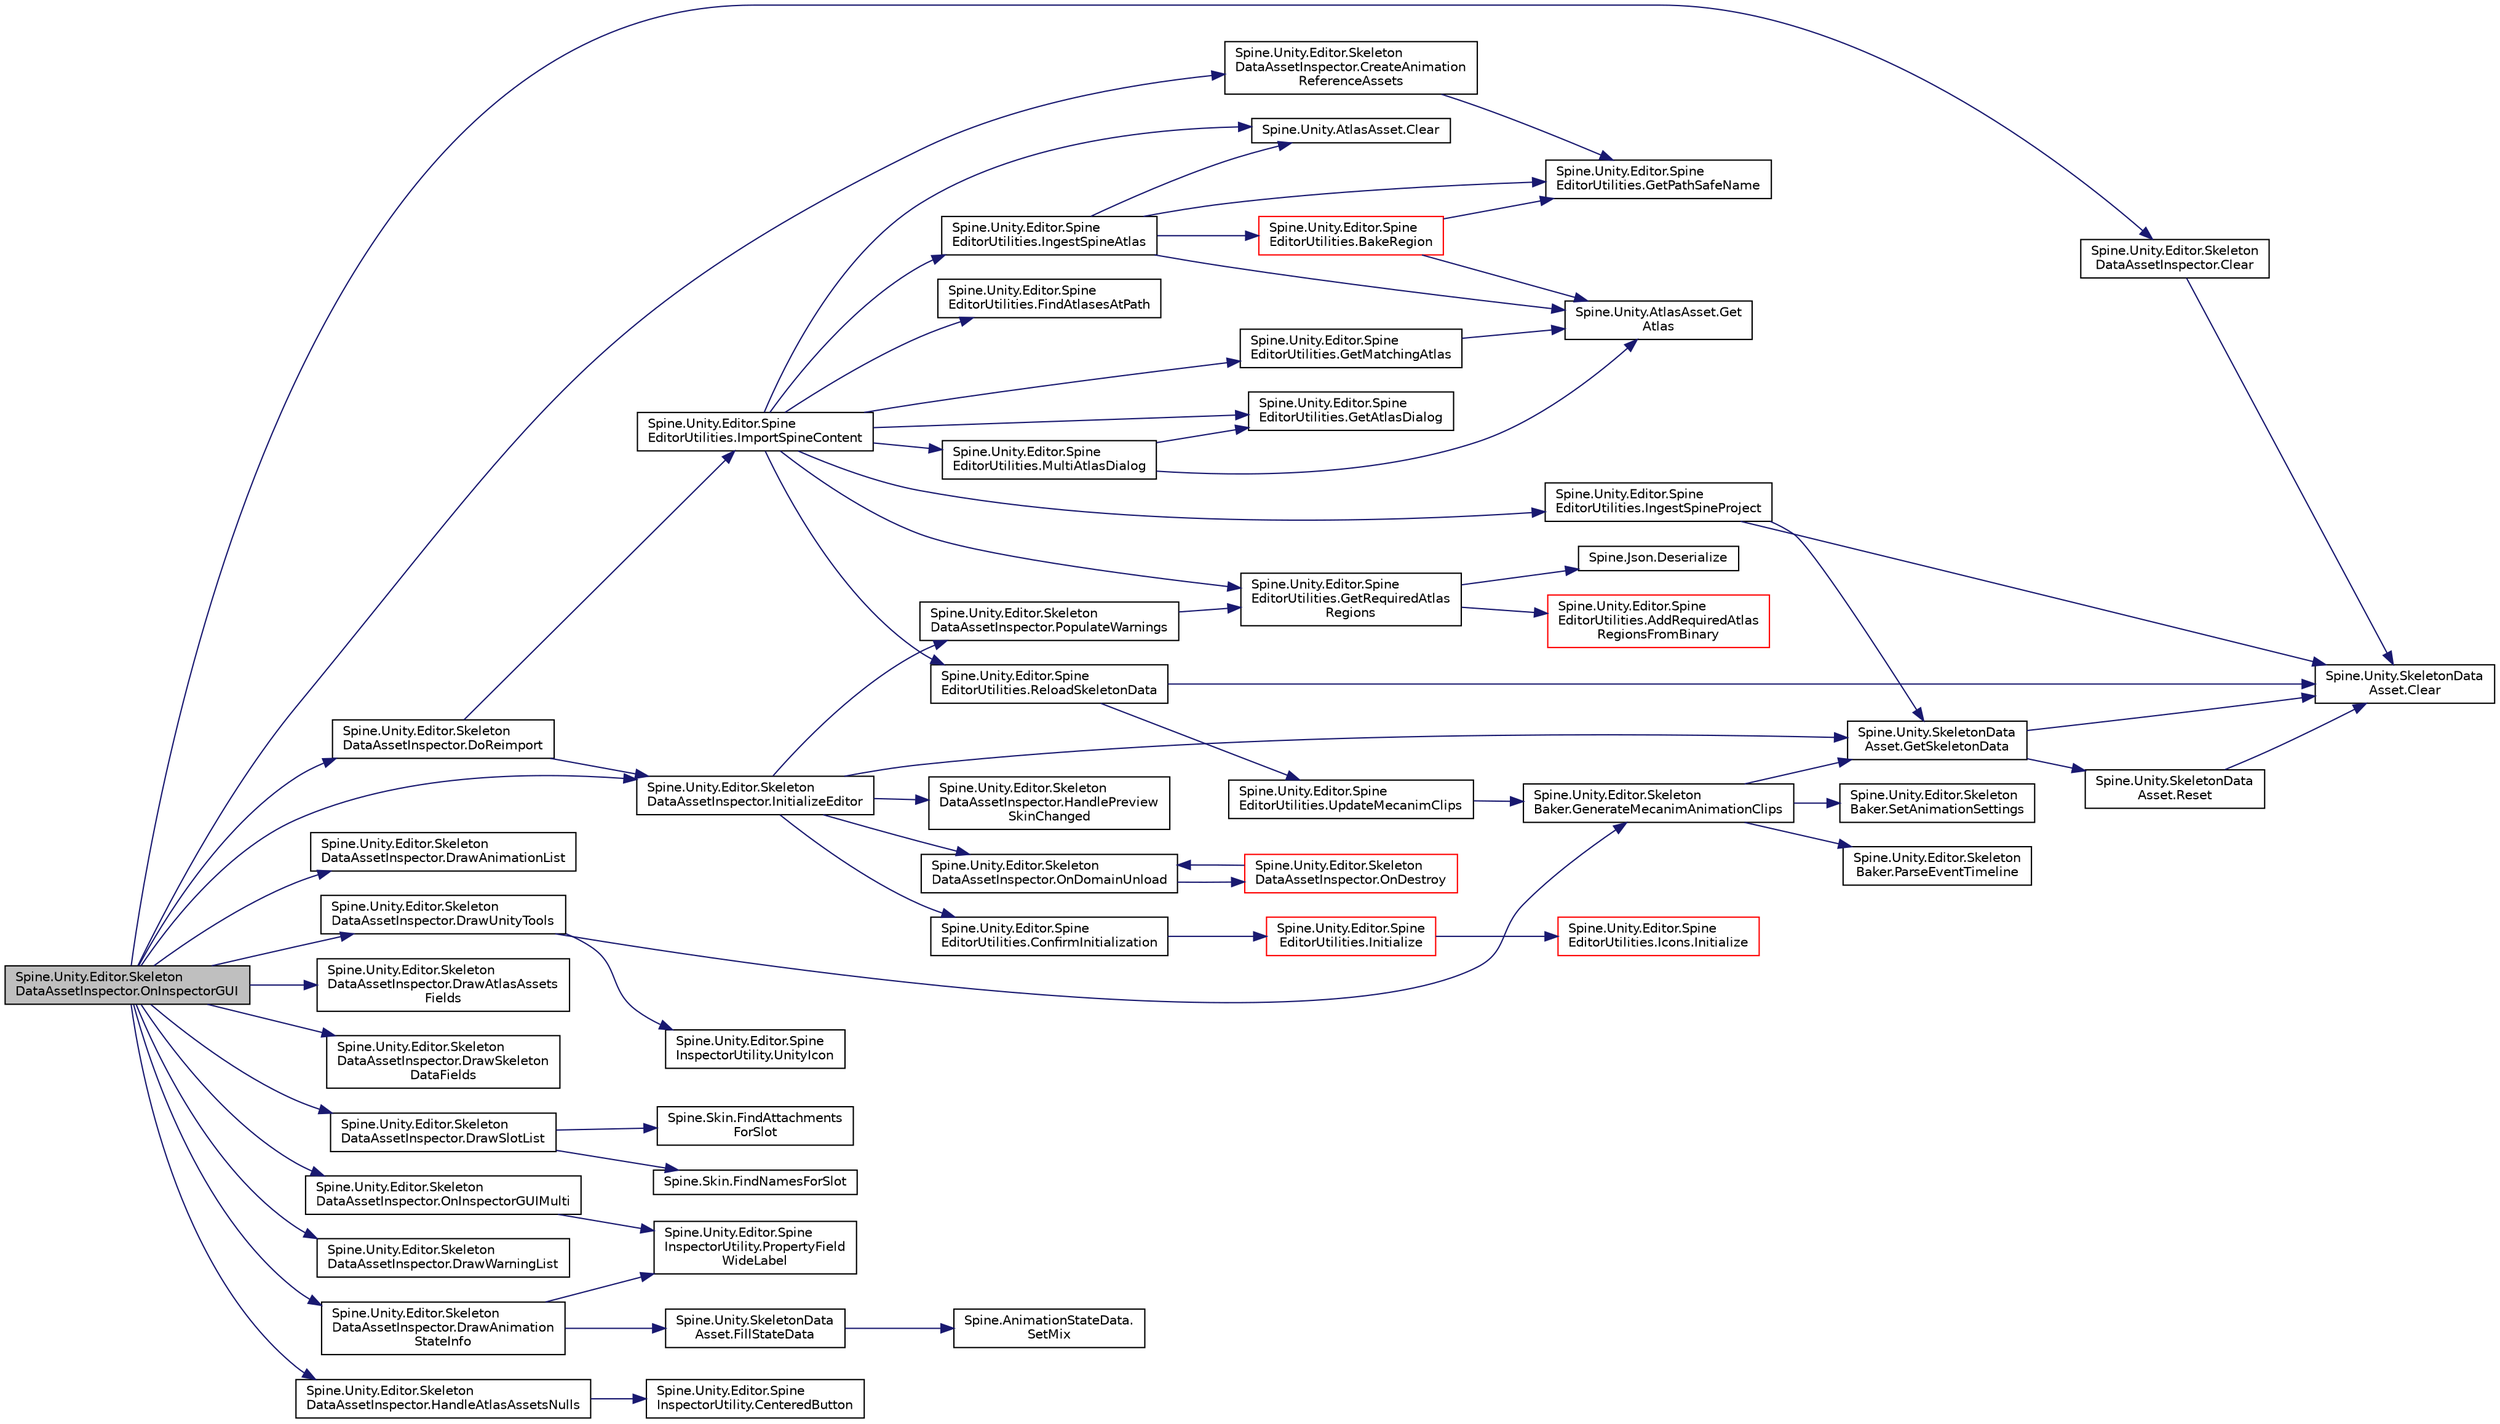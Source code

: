 digraph "Spine.Unity.Editor.SkeletonDataAssetInspector.OnInspectorGUI"
{
 // LATEX_PDF_SIZE
  edge [fontname="Helvetica",fontsize="10",labelfontname="Helvetica",labelfontsize="10"];
  node [fontname="Helvetica",fontsize="10",shape=record];
  rankdir="LR";
  Node1 [label="Spine.Unity.Editor.Skeleton\lDataAssetInspector.OnInspectorGUI",height=0.2,width=0.4,color="black", fillcolor="grey75", style="filled", fontcolor="black",tooltip=" "];
  Node1 -> Node2 [color="midnightblue",fontsize="10",style="solid",fontname="Helvetica"];
  Node2 [label="Spine.Unity.Editor.Skeleton\lDataAssetInspector.Clear",height=0.2,width=0.4,color="black", fillcolor="white", style="filled",URL="$class_spine_1_1_unity_1_1_editor_1_1_skeleton_data_asset_inspector.html#ace53a199bef5da65dd6765210268f89f",tooltip=" "];
  Node2 -> Node3 [color="midnightblue",fontsize="10",style="solid",fontname="Helvetica"];
  Node3 [label="Spine.Unity.SkeletonData\lAsset.Clear",height=0.2,width=0.4,color="black", fillcolor="white", style="filled",URL="$class_spine_1_1_unity_1_1_skeleton_data_asset.html#a0609f106c8b6f209cdcc696dc7ef5361",tooltip=" "];
  Node1 -> Node4 [color="midnightblue",fontsize="10",style="solid",fontname="Helvetica"];
  Node4 [label="Spine.Unity.Editor.Skeleton\lDataAssetInspector.CreateAnimation\lReferenceAssets",height=0.2,width=0.4,color="black", fillcolor="white", style="filled",URL="$class_spine_1_1_unity_1_1_editor_1_1_skeleton_data_asset_inspector.html#a1f22c26305d11baf52b5689c67078dc0",tooltip=" "];
  Node4 -> Node5 [color="midnightblue",fontsize="10",style="solid",fontname="Helvetica"];
  Node5 [label="Spine.Unity.Editor.Spine\lEditorUtilities.GetPathSafeName",height=0.2,width=0.4,color="black", fillcolor="white", style="filled",URL="$class_spine_1_1_unity_1_1_editor_1_1_spine_editor_utilities.html#a8d003dcd3b27b0e5008ba183850908a2",tooltip=" "];
  Node1 -> Node6 [color="midnightblue",fontsize="10",style="solid",fontname="Helvetica"];
  Node6 [label="Spine.Unity.Editor.Skeleton\lDataAssetInspector.DoReimport",height=0.2,width=0.4,color="black", fillcolor="white", style="filled",URL="$class_spine_1_1_unity_1_1_editor_1_1_skeleton_data_asset_inspector.html#a4736500b9b0f9559591229d9525a53ba",tooltip=" "];
  Node6 -> Node7 [color="midnightblue",fontsize="10",style="solid",fontname="Helvetica"];
  Node7 [label="Spine.Unity.Editor.Spine\lEditorUtilities.ImportSpineContent",height=0.2,width=0.4,color="black", fillcolor="white", style="filled",URL="$class_spine_1_1_unity_1_1_editor_1_1_spine_editor_utilities.html#a2099f3638c64bfdd227a85845af5b515",tooltip=" "];
  Node7 -> Node8 [color="midnightblue",fontsize="10",style="solid",fontname="Helvetica"];
  Node8 [label="Spine.Unity.AtlasAsset.Clear",height=0.2,width=0.4,color="black", fillcolor="white", style="filled",URL="$class_spine_1_1_unity_1_1_atlas_asset.html#a894985e7d0b0120e7df773ad9c3b3d5d",tooltip=" "];
  Node7 -> Node9 [color="midnightblue",fontsize="10",style="solid",fontname="Helvetica"];
  Node9 [label="Spine.Unity.Editor.Spine\lEditorUtilities.FindAtlasesAtPath",height=0.2,width=0.4,color="black", fillcolor="white", style="filled",URL="$class_spine_1_1_unity_1_1_editor_1_1_spine_editor_utilities.html#aa4c8b469ae5221634c7aed5fa795873b",tooltip=" "];
  Node7 -> Node10 [color="midnightblue",fontsize="10",style="solid",fontname="Helvetica"];
  Node10 [label="Spine.Unity.Editor.Spine\lEditorUtilities.GetAtlasDialog",height=0.2,width=0.4,color="black", fillcolor="white", style="filled",URL="$class_spine_1_1_unity_1_1_editor_1_1_spine_editor_utilities.html#acb312fb96888bf979e2b43fbdf2c054f",tooltip=" "];
  Node7 -> Node11 [color="midnightblue",fontsize="10",style="solid",fontname="Helvetica"];
  Node11 [label="Spine.Unity.Editor.Spine\lEditorUtilities.GetMatchingAtlas",height=0.2,width=0.4,color="black", fillcolor="white", style="filled",URL="$class_spine_1_1_unity_1_1_editor_1_1_spine_editor_utilities.html#aac1e230a6f30a9d684d546d3b5121775",tooltip=" "];
  Node11 -> Node12 [color="midnightblue",fontsize="10",style="solid",fontname="Helvetica"];
  Node12 [label="Spine.Unity.AtlasAsset.Get\lAtlas",height=0.2,width=0.4,color="black", fillcolor="white", style="filled",URL="$class_spine_1_1_unity_1_1_atlas_asset.html#a111c9de65f185cd47e09d0275468e824",tooltip="The atlas or null if it could not be loaded."];
  Node7 -> Node13 [color="midnightblue",fontsize="10",style="solid",fontname="Helvetica"];
  Node13 [label="Spine.Unity.Editor.Spine\lEditorUtilities.GetRequiredAtlas\lRegions",height=0.2,width=0.4,color="black", fillcolor="white", style="filled",URL="$class_spine_1_1_unity_1_1_editor_1_1_spine_editor_utilities.html#a66ccff00a4c92e84bba62f9f4c63e0ab",tooltip=" "];
  Node13 -> Node14 [color="midnightblue",fontsize="10",style="solid",fontname="Helvetica"];
  Node14 [label="Spine.Unity.Editor.Spine\lEditorUtilities.AddRequiredAtlas\lRegionsFromBinary",height=0.2,width=0.4,color="red", fillcolor="white", style="filled",URL="$class_spine_1_1_unity_1_1_editor_1_1_spine_editor_utilities.html#a402facc75ebd4b49e2d6699ebfa0685f",tooltip=" "];
  Node13 -> Node16 [color="midnightblue",fontsize="10",style="solid",fontname="Helvetica"];
  Node16 [label="Spine.Json.Deserialize",height=0.2,width=0.4,color="black", fillcolor="white", style="filled",URL="$class_spine_1_1_json.html#af98b2062414586e649da25e7db85b3b6",tooltip=" "];
  Node7 -> Node17 [color="midnightblue",fontsize="10",style="solid",fontname="Helvetica"];
  Node17 [label="Spine.Unity.Editor.Spine\lEditorUtilities.IngestSpineAtlas",height=0.2,width=0.4,color="black", fillcolor="white", style="filled",URL="$class_spine_1_1_unity_1_1_editor_1_1_spine_editor_utilities.html#aab0b6f6373cf183b10c2517b4e4e26ca",tooltip=" "];
  Node17 -> Node18 [color="midnightblue",fontsize="10",style="solid",fontname="Helvetica"];
  Node18 [label="Spine.Unity.Editor.Spine\lEditorUtilities.BakeRegion",height=0.2,width=0.4,color="red", fillcolor="white", style="filled",URL="$class_spine_1_1_unity_1_1_editor_1_1_spine_editor_utilities.html#aad274a878ec783a0d09ddca9c33bf57a",tooltip=" "];
  Node18 -> Node12 [color="midnightblue",fontsize="10",style="solid",fontname="Helvetica"];
  Node18 -> Node5 [color="midnightblue",fontsize="10",style="solid",fontname="Helvetica"];
  Node17 -> Node8 [color="midnightblue",fontsize="10",style="solid",fontname="Helvetica"];
  Node17 -> Node12 [color="midnightblue",fontsize="10",style="solid",fontname="Helvetica"];
  Node17 -> Node5 [color="midnightblue",fontsize="10",style="solid",fontname="Helvetica"];
  Node7 -> Node21 [color="midnightblue",fontsize="10",style="solid",fontname="Helvetica"];
  Node21 [label="Spine.Unity.Editor.Spine\lEditorUtilities.IngestSpineProject",height=0.2,width=0.4,color="black", fillcolor="white", style="filled",URL="$class_spine_1_1_unity_1_1_editor_1_1_spine_editor_utilities.html#a4b7afeb6a859db67f215475a9aac51bb",tooltip=" "];
  Node21 -> Node3 [color="midnightblue",fontsize="10",style="solid",fontname="Helvetica"];
  Node21 -> Node22 [color="midnightblue",fontsize="10",style="solid",fontname="Helvetica"];
  Node22 [label="Spine.Unity.SkeletonData\lAsset.GetSkeletonData",height=0.2,width=0.4,color="black", fillcolor="white", style="filled",URL="$class_spine_1_1_unity_1_1_skeleton_data_asset.html#a2b0df38bd74c1b464ed8543f72c7fd4e",tooltip=" "];
  Node22 -> Node3 [color="midnightblue",fontsize="10",style="solid",fontname="Helvetica"];
  Node22 -> Node23 [color="midnightblue",fontsize="10",style="solid",fontname="Helvetica"];
  Node23 [label="Spine.Unity.SkeletonData\lAsset.Reset",height=0.2,width=0.4,color="black", fillcolor="white", style="filled",URL="$class_spine_1_1_unity_1_1_skeleton_data_asset.html#a36c686acb39535dbb13d1a55692b0f04",tooltip=" "];
  Node23 -> Node3 [color="midnightblue",fontsize="10",style="solid",fontname="Helvetica"];
  Node7 -> Node24 [color="midnightblue",fontsize="10",style="solid",fontname="Helvetica"];
  Node24 [label="Spine.Unity.Editor.Spine\lEditorUtilities.MultiAtlasDialog",height=0.2,width=0.4,color="black", fillcolor="white", style="filled",URL="$class_spine_1_1_unity_1_1_editor_1_1_spine_editor_utilities.html#a54b45b7bcaebbb0f8b427ef3bf035e39",tooltip=" "];
  Node24 -> Node12 [color="midnightblue",fontsize="10",style="solid",fontname="Helvetica"];
  Node24 -> Node10 [color="midnightblue",fontsize="10",style="solid",fontname="Helvetica"];
  Node7 -> Node25 [color="midnightblue",fontsize="10",style="solid",fontname="Helvetica"];
  Node25 [label="Spine.Unity.Editor.Spine\lEditorUtilities.ReloadSkeletonData",height=0.2,width=0.4,color="black", fillcolor="white", style="filled",URL="$class_spine_1_1_unity_1_1_editor_1_1_spine_editor_utilities.html#a612bc9850dc3cbdabdc2488926616b73",tooltip=" "];
  Node25 -> Node3 [color="midnightblue",fontsize="10",style="solid",fontname="Helvetica"];
  Node25 -> Node26 [color="midnightblue",fontsize="10",style="solid",fontname="Helvetica"];
  Node26 [label="Spine.Unity.Editor.Spine\lEditorUtilities.UpdateMecanimClips",height=0.2,width=0.4,color="black", fillcolor="white", style="filled",URL="$class_spine_1_1_unity_1_1_editor_1_1_spine_editor_utilities.html#ac77bb351993eecd325358405466d45be",tooltip=" "];
  Node26 -> Node27 [color="midnightblue",fontsize="10",style="solid",fontname="Helvetica"];
  Node27 [label="Spine.Unity.Editor.Skeleton\lBaker.GenerateMecanimAnimationClips",height=0.2,width=0.4,color="black", fillcolor="white", style="filled",URL="$class_spine_1_1_unity_1_1_editor_1_1_skeleton_baker.html#a755e77fbe33b1de5885eeae6c9289136",tooltip=" "];
  Node27 -> Node22 [color="midnightblue",fontsize="10",style="solid",fontname="Helvetica"];
  Node27 -> Node28 [color="midnightblue",fontsize="10",style="solid",fontname="Helvetica"];
  Node28 [label="Spine.Unity.Editor.Skeleton\lBaker.ParseEventTimeline",height=0.2,width=0.4,color="black", fillcolor="white", style="filled",URL="$class_spine_1_1_unity_1_1_editor_1_1_skeleton_baker.html#a5ccf2cae9fcfd91b034b98cc51fc6a66",tooltip=" "];
  Node27 -> Node29 [color="midnightblue",fontsize="10",style="solid",fontname="Helvetica"];
  Node29 [label="Spine.Unity.Editor.Skeleton\lBaker.SetAnimationSettings",height=0.2,width=0.4,color="black", fillcolor="white", style="filled",URL="$class_spine_1_1_unity_1_1_editor_1_1_skeleton_baker.html#a02fef2c3ef82fb57bd38b38e48bf1ad2",tooltip=" "];
  Node6 -> Node30 [color="midnightblue",fontsize="10",style="solid",fontname="Helvetica"];
  Node30 [label="Spine.Unity.Editor.Skeleton\lDataAssetInspector.InitializeEditor",height=0.2,width=0.4,color="black", fillcolor="white", style="filled",URL="$class_spine_1_1_unity_1_1_editor_1_1_skeleton_data_asset_inspector.html#a6e1b3ce2a40f88bf0856de424487659d",tooltip=" "];
  Node30 -> Node31 [color="midnightblue",fontsize="10",style="solid",fontname="Helvetica"];
  Node31 [label="Spine.Unity.Editor.Spine\lEditorUtilities.ConfirmInitialization",height=0.2,width=0.4,color="black", fillcolor="white", style="filled",URL="$class_spine_1_1_unity_1_1_editor_1_1_spine_editor_utilities.html#a50138b04862241cbc785ba1e1b9b014f",tooltip=" "];
  Node31 -> Node32 [color="midnightblue",fontsize="10",style="solid",fontname="Helvetica"];
  Node32 [label="Spine.Unity.Editor.Spine\lEditorUtilities.Initialize",height=0.2,width=0.4,color="red", fillcolor="white", style="filled",URL="$class_spine_1_1_unity_1_1_editor_1_1_spine_editor_utilities.html#abd76572f6dc50fd5b923f3360652e60c",tooltip=" "];
  Node32 -> Node33 [color="midnightblue",fontsize="10",style="solid",fontname="Helvetica"];
  Node33 [label="Spine.Unity.Editor.Spine\lEditorUtilities.Icons.Initialize",height=0.2,width=0.4,color="red", fillcolor="white", style="filled",URL="$class_spine_1_1_unity_1_1_editor_1_1_spine_editor_utilities_1_1_icons.html#a827ac18599cfad6d3d62ad362f53b886",tooltip=" "];
  Node30 -> Node22 [color="midnightblue",fontsize="10",style="solid",fontname="Helvetica"];
  Node30 -> Node45 [color="midnightblue",fontsize="10",style="solid",fontname="Helvetica"];
  Node45 [label="Spine.Unity.Editor.Skeleton\lDataAssetInspector.HandlePreview\lSkinChanged",height=0.2,width=0.4,color="black", fillcolor="white", style="filled",URL="$class_spine_1_1_unity_1_1_editor_1_1_skeleton_data_asset_inspector.html#a7556b61213a4bf755a16210e033f33cc",tooltip=" "];
  Node30 -> Node46 [color="midnightblue",fontsize="10",style="solid",fontname="Helvetica"];
  Node46 [label="Spine.Unity.Editor.Skeleton\lDataAssetInspector.OnDomainUnload",height=0.2,width=0.4,color="black", fillcolor="white", style="filled",URL="$class_spine_1_1_unity_1_1_editor_1_1_skeleton_data_asset_inspector.html#abd9472c274b0f6049187d01b256a888b",tooltip=" "];
  Node46 -> Node47 [color="midnightblue",fontsize="10",style="solid",fontname="Helvetica"];
  Node47 [label="Spine.Unity.Editor.Skeleton\lDataAssetInspector.OnDestroy",height=0.2,width=0.4,color="red", fillcolor="white", style="filled",URL="$class_spine_1_1_unity_1_1_editor_1_1_skeleton_data_asset_inspector.html#ad5ea18f59eef7a2a1064e1f8c1b767b7",tooltip=" "];
  Node47 -> Node46 [color="midnightblue",fontsize="10",style="solid",fontname="Helvetica"];
  Node30 -> Node49 [color="midnightblue",fontsize="10",style="solid",fontname="Helvetica"];
  Node49 [label="Spine.Unity.Editor.Skeleton\lDataAssetInspector.PopulateWarnings",height=0.2,width=0.4,color="black", fillcolor="white", style="filled",URL="$class_spine_1_1_unity_1_1_editor_1_1_skeleton_data_asset_inspector.html#a4e64b69238957bb782a4b986952b559c",tooltip=" "];
  Node49 -> Node13 [color="midnightblue",fontsize="10",style="solid",fontname="Helvetica"];
  Node1 -> Node50 [color="midnightblue",fontsize="10",style="solid",fontname="Helvetica"];
  Node50 [label="Spine.Unity.Editor.Skeleton\lDataAssetInspector.DrawAnimationList",height=0.2,width=0.4,color="black", fillcolor="white", style="filled",URL="$class_spine_1_1_unity_1_1_editor_1_1_skeleton_data_asset_inspector.html#abfc9fe6e541d0a015916a5671902e9cf",tooltip=" "];
  Node1 -> Node51 [color="midnightblue",fontsize="10",style="solid",fontname="Helvetica"];
  Node51 [label="Spine.Unity.Editor.Skeleton\lDataAssetInspector.DrawAnimation\lStateInfo",height=0.2,width=0.4,color="black", fillcolor="white", style="filled",URL="$class_spine_1_1_unity_1_1_editor_1_1_skeleton_data_asset_inspector.html#a9b24d747f44e414413e7336b3e8e8923",tooltip=" "];
  Node51 -> Node52 [color="midnightblue",fontsize="10",style="solid",fontname="Helvetica"];
  Node52 [label="Spine.Unity.SkeletonData\lAsset.FillStateData",height=0.2,width=0.4,color="black", fillcolor="white", style="filled",URL="$class_spine_1_1_unity_1_1_skeleton_data_asset.html#a5d04a3d60b96aef178736fd6d10a8421",tooltip=" "];
  Node52 -> Node53 [color="midnightblue",fontsize="10",style="solid",fontname="Helvetica"];
  Node53 [label="Spine.AnimationStateData.\lSetMix",height=0.2,width=0.4,color="black", fillcolor="white", style="filled",URL="$class_spine_1_1_animation_state_data.html#ac73823921fef29d2c9ccd75b6ab5b56f",tooltip="Sets a mix duration by animation names."];
  Node51 -> Node54 [color="midnightblue",fontsize="10",style="solid",fontname="Helvetica"];
  Node54 [label="Spine.Unity.Editor.Spine\lInspectorUtility.PropertyField\lWideLabel",height=0.2,width=0.4,color="black", fillcolor="white", style="filled",URL="$class_spine_1_1_unity_1_1_editor_1_1_spine_inspector_utility.html#a505b0df7d29dc091616fb3e19b33f14e",tooltip=" "];
  Node1 -> Node55 [color="midnightblue",fontsize="10",style="solid",fontname="Helvetica"];
  Node55 [label="Spine.Unity.Editor.Skeleton\lDataAssetInspector.DrawAtlasAssets\lFields",height=0.2,width=0.4,color="black", fillcolor="white", style="filled",URL="$class_spine_1_1_unity_1_1_editor_1_1_skeleton_data_asset_inspector.html#aa07305d1df83e536d6289224d46d33ff",tooltip=" "];
  Node1 -> Node56 [color="midnightblue",fontsize="10",style="solid",fontname="Helvetica"];
  Node56 [label="Spine.Unity.Editor.Skeleton\lDataAssetInspector.DrawSkeleton\lDataFields",height=0.2,width=0.4,color="black", fillcolor="white", style="filled",URL="$class_spine_1_1_unity_1_1_editor_1_1_skeleton_data_asset_inspector.html#a28abec8c8f0e6cad32a04a192e7ec53d",tooltip=" "];
  Node1 -> Node57 [color="midnightblue",fontsize="10",style="solid",fontname="Helvetica"];
  Node57 [label="Spine.Unity.Editor.Skeleton\lDataAssetInspector.DrawSlotList",height=0.2,width=0.4,color="black", fillcolor="white", style="filled",URL="$class_spine_1_1_unity_1_1_editor_1_1_skeleton_data_asset_inspector.html#ac4b97e7b46c7c5497bbf56efa263691b",tooltip=" "];
  Node57 -> Node58 [color="midnightblue",fontsize="10",style="solid",fontname="Helvetica"];
  Node58 [label="Spine.Skin.FindAttachments\lForSlot",height=0.2,width=0.4,color="black", fillcolor="white", style="filled",URL="$class_spine_1_1_skin.html#ab15208068c802378d1949941c4f944e5",tooltip="Finds the attachments for a given slot. The results are added to the passed List(Attachment)."];
  Node57 -> Node59 [color="midnightblue",fontsize="10",style="solid",fontname="Helvetica"];
  Node59 [label="Spine.Skin.FindNamesForSlot",height=0.2,width=0.4,color="black", fillcolor="white", style="filled",URL="$class_spine_1_1_skin.html#a1734011a3ee22491721f29bdd9c4a478",tooltip="Finds the skin keys for a given slot. The results are added to the passed List(names)."];
  Node1 -> Node60 [color="midnightblue",fontsize="10",style="solid",fontname="Helvetica"];
  Node60 [label="Spine.Unity.Editor.Skeleton\lDataAssetInspector.DrawUnityTools",height=0.2,width=0.4,color="black", fillcolor="white", style="filled",URL="$class_spine_1_1_unity_1_1_editor_1_1_skeleton_data_asset_inspector.html#ab50a7377ca4950a40ce0ef34ae9274b7",tooltip=" "];
  Node60 -> Node27 [color="midnightblue",fontsize="10",style="solid",fontname="Helvetica"];
  Node60 -> Node61 [color="midnightblue",fontsize="10",style="solid",fontname="Helvetica"];
  Node61 [label="Spine.Unity.Editor.Spine\lInspectorUtility.UnityIcon",height=0.2,width=0.4,color="black", fillcolor="white", style="filled",URL="$class_spine_1_1_unity_1_1_editor_1_1_spine_inspector_utility.html#a1acb78844c34b81de6156e558627b7dd",tooltip=" "];
  Node1 -> Node62 [color="midnightblue",fontsize="10",style="solid",fontname="Helvetica"];
  Node62 [label="Spine.Unity.Editor.Skeleton\lDataAssetInspector.DrawWarningList",height=0.2,width=0.4,color="black", fillcolor="white", style="filled",URL="$class_spine_1_1_unity_1_1_editor_1_1_skeleton_data_asset_inspector.html#acc47a8bb21eb60301612ebdcd5b08c3f",tooltip=" "];
  Node1 -> Node63 [color="midnightblue",fontsize="10",style="solid",fontname="Helvetica"];
  Node63 [label="Spine.Unity.Editor.Skeleton\lDataAssetInspector.HandleAtlasAssetsNulls",height=0.2,width=0.4,color="black", fillcolor="white", style="filled",URL="$class_spine_1_1_unity_1_1_editor_1_1_skeleton_data_asset_inspector.html#ac1909eb5d542c218e76a1bb656f66129",tooltip=" "];
  Node63 -> Node64 [color="midnightblue",fontsize="10",style="solid",fontname="Helvetica"];
  Node64 [label="Spine.Unity.Editor.Spine\lInspectorUtility.CenteredButton",height=0.2,width=0.4,color="black", fillcolor="white", style="filled",URL="$class_spine_1_1_unity_1_1_editor_1_1_spine_inspector_utility.html#a33c6abe642483c61af30c1054c2b6fa7",tooltip=" "];
  Node1 -> Node30 [color="midnightblue",fontsize="10",style="solid",fontname="Helvetica"];
  Node1 -> Node65 [color="midnightblue",fontsize="10",style="solid",fontname="Helvetica"];
  Node65 [label="Spine.Unity.Editor.Skeleton\lDataAssetInspector.OnInspectorGUIMulti",height=0.2,width=0.4,color="black", fillcolor="white", style="filled",URL="$class_spine_1_1_unity_1_1_editor_1_1_skeleton_data_asset_inspector.html#af24fcb7b6a1040a29c83296d0d0ba3ad",tooltip=" "];
  Node65 -> Node54 [color="midnightblue",fontsize="10",style="solid",fontname="Helvetica"];
}
